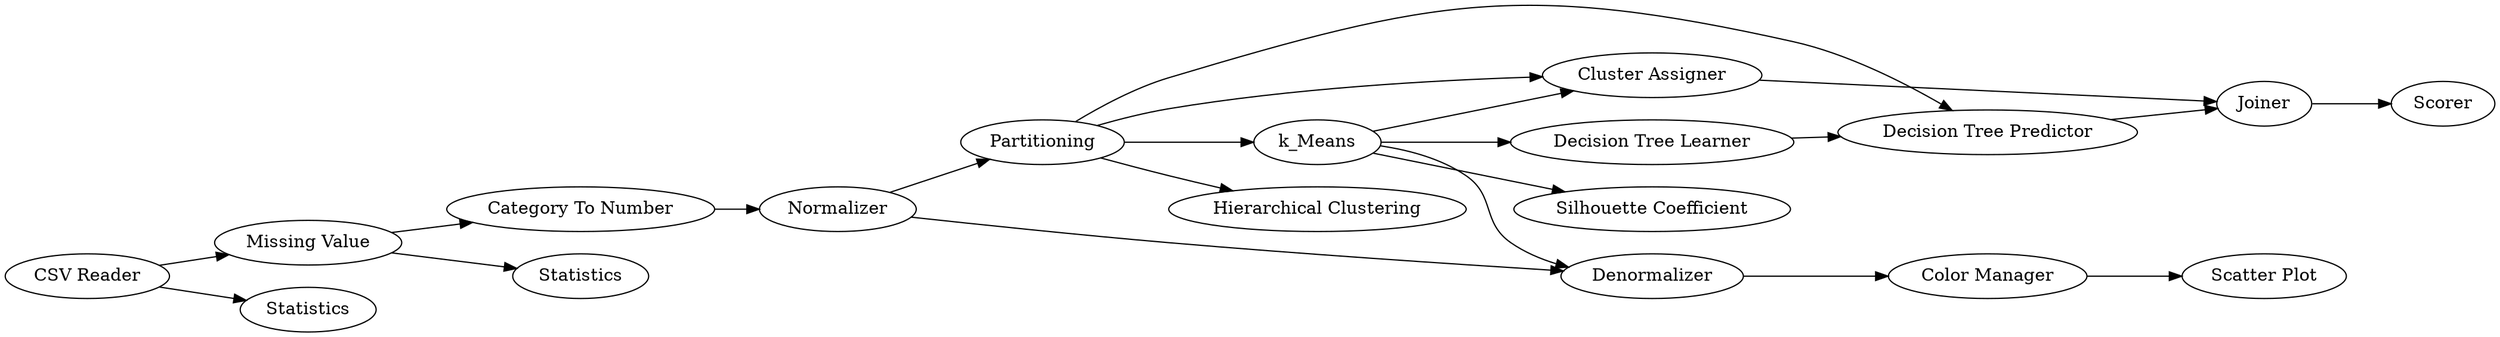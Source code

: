 digraph {
	7 -> 8
	7 -> 17
	13 -> 7
	2 -> 3
	13 -> 20
	22 -> 21
	18 -> 19
	1 -> 12
	17 -> 18
	1 -> 2
	7 -> 10
	3 -> 13
	20 -> 22
	9 -> 16
	2 -> 14
	7 -> 9
	9 -> 20
	10 -> 18
	9 -> 15
	9 -> 10
	16 -> 17
	16 [label="Decision Tree Learner"]
	13 [label=Normalizer]
	20 [label=Denormalizer]
	1 [label="CSV Reader"]
	7 [label=Partitioning]
	22 [label="Color Manager"]
	9 [label=k_Means]
	18 [label=Joiner]
	21 [label="Scatter Plot"]
	10 [label="Cluster Assigner"]
	8 [label="Hierarchical Clustering"]
	15 [label="Silhouette Coefficient"]
	14 [label=Statistics]
	17 [label="Decision Tree Predictor"]
	3 [label="Category To Number"]
	2 [label="Missing Value"]
	12 [label=Statistics]
	19 [label=Scorer]
	rankdir=LR
}
